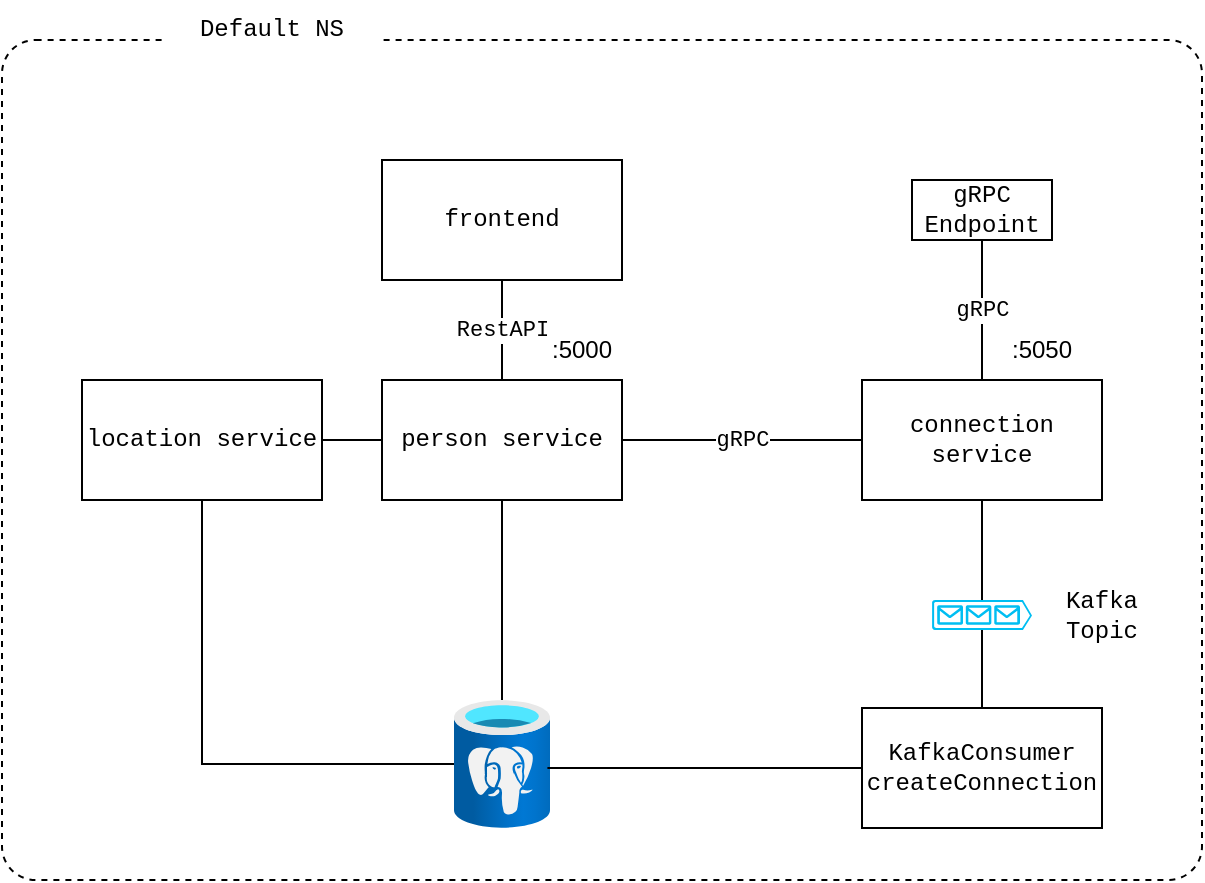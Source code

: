 <mxfile version="17.5.0" type="device"><diagram id="T9pPoTBeGff-u3Qbwyib" name="Page-1"><mxGraphModel dx="1031" dy="518" grid="1" gridSize="10" guides="1" tooltips="1" connect="1" arrows="1" fold="1" page="1" pageScale="1" pageWidth="850" pageHeight="1100" math="0" shadow="0"><root><mxCell id="0"/><mxCell id="1" parent="0"/><mxCell id="C67ojBE6N0gTYgE861-t-1" value="" style="rounded=1;whiteSpace=wrap;html=1;dashed=1;fillColor=none;arcSize=4;" parent="1" vertex="1"><mxGeometry x="70" y="70" width="600" height="420" as="geometry"/></mxCell><mxCell id="C67ojBE6N0gTYgE861-t-2" value="Default NS" style="text;html=1;strokeColor=none;fillColor=default;align=center;verticalAlign=middle;whiteSpace=wrap;rounded=0;fontFamily=Courier New;" parent="1" vertex="1"><mxGeometry x="150" y="50" width="110" height="30" as="geometry"/></mxCell><mxCell id="C67ojBE6N0gTYgE861-t-8" value="RestAPI" style="edgeStyle=orthogonalEdgeStyle;rounded=0;orthogonalLoop=1;jettySize=auto;html=1;fontFamily=Courier New;endArrow=none;endFill=0;" parent="1" source="C67ojBE6N0gTYgE861-t-3" target="C67ojBE6N0gTYgE861-t-4" edge="1"><mxGeometry relative="1" as="geometry"/></mxCell><mxCell id="C67ojBE6N0gTYgE861-t-3" value="frontend" style="rounded=0;whiteSpace=wrap;html=1;fontFamily=Courier New;fillColor=none;" parent="1" vertex="1"><mxGeometry x="260" y="130" width="120" height="60" as="geometry"/></mxCell><mxCell id="C67ojBE6N0gTYgE861-t-12" style="edgeStyle=orthogonalEdgeStyle;rounded=0;orthogonalLoop=1;jettySize=auto;html=1;fontFamily=Courier New;endArrow=none;endFill=0;" parent="1" source="C67ojBE6N0gTYgE861-t-4" target="C67ojBE6N0gTYgE861-t-11" edge="1"><mxGeometry relative="1" as="geometry"/></mxCell><mxCell id="C67ojBE6N0gTYgE861-t-22" style="edgeStyle=orthogonalEdgeStyle;rounded=0;orthogonalLoop=1;jettySize=auto;html=1;fontFamily=Courier New;endArrow=none;endFill=0;" parent="1" source="C67ojBE6N0gTYgE861-t-4" target="C67ojBE6N0gTYgE861-t-5" edge="1"><mxGeometry relative="1" as="geometry"/></mxCell><mxCell id="C67ojBE6N0gTYgE861-t-23" value="gRPC" style="edgeStyle=orthogonalEdgeStyle;rounded=0;orthogonalLoop=1;jettySize=auto;html=1;fontFamily=Courier New;endArrow=none;endFill=0;" parent="1" source="C67ojBE6N0gTYgE861-t-4" target="C67ojBE6N0gTYgE861-t-6" edge="1"><mxGeometry relative="1" as="geometry"><mxPoint x="470" y="270" as="sourcePoint"/></mxGeometry></mxCell><mxCell id="C67ojBE6N0gTYgE861-t-4" value="person service" style="rounded=0;whiteSpace=wrap;html=1;fontFamily=Courier New;fillColor=none;" parent="1" vertex="1"><mxGeometry x="260" y="240" width="120" height="60" as="geometry"/></mxCell><mxCell id="C67ojBE6N0gTYgE861-t-13" style="edgeStyle=orthogonalEdgeStyle;rounded=0;orthogonalLoop=1;jettySize=auto;html=1;fontFamily=Courier New;endArrow=none;endFill=0;" parent="1" source="C67ojBE6N0gTYgE861-t-5" target="C67ojBE6N0gTYgE861-t-11" edge="1"><mxGeometry relative="1" as="geometry"><Array as="points"><mxPoint x="170" y="432"/></Array></mxGeometry></mxCell><mxCell id="C67ojBE6N0gTYgE861-t-5" value="location service" style="rounded=0;whiteSpace=wrap;html=1;fontFamily=Courier New;fillColor=none;" parent="1" vertex="1"><mxGeometry x="110" y="240" width="120" height="60" as="geometry"/></mxCell><mxCell id="C67ojBE6N0gTYgE861-t-19" style="edgeStyle=orthogonalEdgeStyle;rounded=0;orthogonalLoop=1;jettySize=auto;html=1;entryX=0.5;entryY=0;entryDx=0;entryDy=0;entryPerimeter=0;fontFamily=Courier New;endArrow=none;endFill=0;" parent="1" source="C67ojBE6N0gTYgE861-t-6" target="C67ojBE6N0gTYgE861-t-16" edge="1"><mxGeometry relative="1" as="geometry"/></mxCell><mxCell id="C67ojBE6N0gTYgE861-t-6" value="connection service" style="rounded=0;whiteSpace=wrap;html=1;fontFamily=Courier New;fillColor=none;" parent="1" vertex="1"><mxGeometry x="500" y="240" width="120" height="60" as="geometry"/></mxCell><mxCell id="C67ojBE6N0gTYgE861-t-7" style="edgeStyle=orthogonalEdgeStyle;rounded=0;orthogonalLoop=1;jettySize=auto;html=1;exitX=0.5;exitY=1;exitDx=0;exitDy=0;fontFamily=Courier New;" parent="1" source="C67ojBE6N0gTYgE861-t-3" target="C67ojBE6N0gTYgE861-t-3" edge="1"><mxGeometry relative="1" as="geometry"/></mxCell><mxCell id="C67ojBE6N0gTYgE861-t-11" value="" style="aspect=fixed;html=1;points=[];align=center;image;fontSize=12;image=img/lib/azure2/databases/Azure_Database_PostgreSQL_Server.svg;fontFamily=Courier New;fillColor=none;" parent="1" vertex="1"><mxGeometry x="296" y="400" width="48" height="64" as="geometry"/></mxCell><mxCell id="C67ojBE6N0gTYgE861-t-15" style="edgeStyle=orthogonalEdgeStyle;rounded=0;orthogonalLoop=1;jettySize=auto;html=1;entryX=0.973;entryY=0.531;entryDx=0;entryDy=0;entryPerimeter=0;fontFamily=Courier New;endArrow=none;endFill=0;" parent="1" source="C67ojBE6N0gTYgE861-t-14" target="C67ojBE6N0gTYgE861-t-11" edge="1"><mxGeometry relative="1" as="geometry"/></mxCell><mxCell id="C67ojBE6N0gTYgE861-t-14" value="&lt;div&gt;KafkaConsumer&lt;/div&gt;&lt;div&gt;createConnection&lt;br&gt;&lt;/div&gt;" style="rounded=0;whiteSpace=wrap;html=1;fontFamily=Courier New;fillColor=none;" parent="1" vertex="1"><mxGeometry x="500" y="404" width="120" height="60" as="geometry"/></mxCell><mxCell id="C67ojBE6N0gTYgE861-t-17" style="edgeStyle=orthogonalEdgeStyle;rounded=0;orthogonalLoop=1;jettySize=auto;html=1;fontFamily=Courier New;endArrow=none;endFill=0;" parent="1" source="C67ojBE6N0gTYgE861-t-16" target="C67ojBE6N0gTYgE861-t-14" edge="1"><mxGeometry relative="1" as="geometry"/></mxCell><mxCell id="C67ojBE6N0gTYgE861-t-16" value="" style="verticalLabelPosition=bottom;html=1;verticalAlign=top;align=center;strokeColor=none;fillColor=#00BEF2;shape=mxgraph.azure.queue_generic;pointerEvents=1;fontFamily=Courier New;" parent="1" vertex="1"><mxGeometry x="535" y="350" width="50" height="15" as="geometry"/></mxCell><mxCell id="C67ojBE6N0gTYgE861-t-18" value="Kafka Topic" style="text;html=1;strokeColor=none;fillColor=none;align=center;verticalAlign=middle;whiteSpace=wrap;rounded=0;fontFamily=Courier New;" parent="1" vertex="1"><mxGeometry x="590" y="343" width="60" height="30" as="geometry"/></mxCell><mxCell id="C67ojBE6N0gTYgE861-t-21" value="gRPC" style="edgeStyle=orthogonalEdgeStyle;rounded=0;orthogonalLoop=1;jettySize=auto;html=1;fontFamily=Courier New;endArrow=none;endFill=0;" parent="1" source="C67ojBE6N0gTYgE861-t-20" target="C67ojBE6N0gTYgE861-t-6" edge="1"><mxGeometry relative="1" as="geometry"/></mxCell><mxCell id="C67ojBE6N0gTYgE861-t-20" value="gRPC Endpoint" style="rounded=0;whiteSpace=wrap;html=1;fontFamily=Courier New;fillColor=none;" parent="1" vertex="1"><mxGeometry x="525" y="140" width="70" height="30" as="geometry"/></mxCell><mxCell id="4knqSMzUOMhzaEpuP5Pu-1" value=":5050" style="text;html=1;strokeColor=none;fillColor=none;align=center;verticalAlign=middle;whiteSpace=wrap;rounded=0;" vertex="1" parent="1"><mxGeometry x="560" y="210" width="60" height="30" as="geometry"/></mxCell><mxCell id="4knqSMzUOMhzaEpuP5Pu-2" value=":5000" style="text;html=1;strokeColor=none;fillColor=none;align=center;verticalAlign=middle;whiteSpace=wrap;rounded=0;" vertex="1" parent="1"><mxGeometry x="330" y="210" width="60" height="30" as="geometry"/></mxCell></root></mxGraphModel></diagram></mxfile>